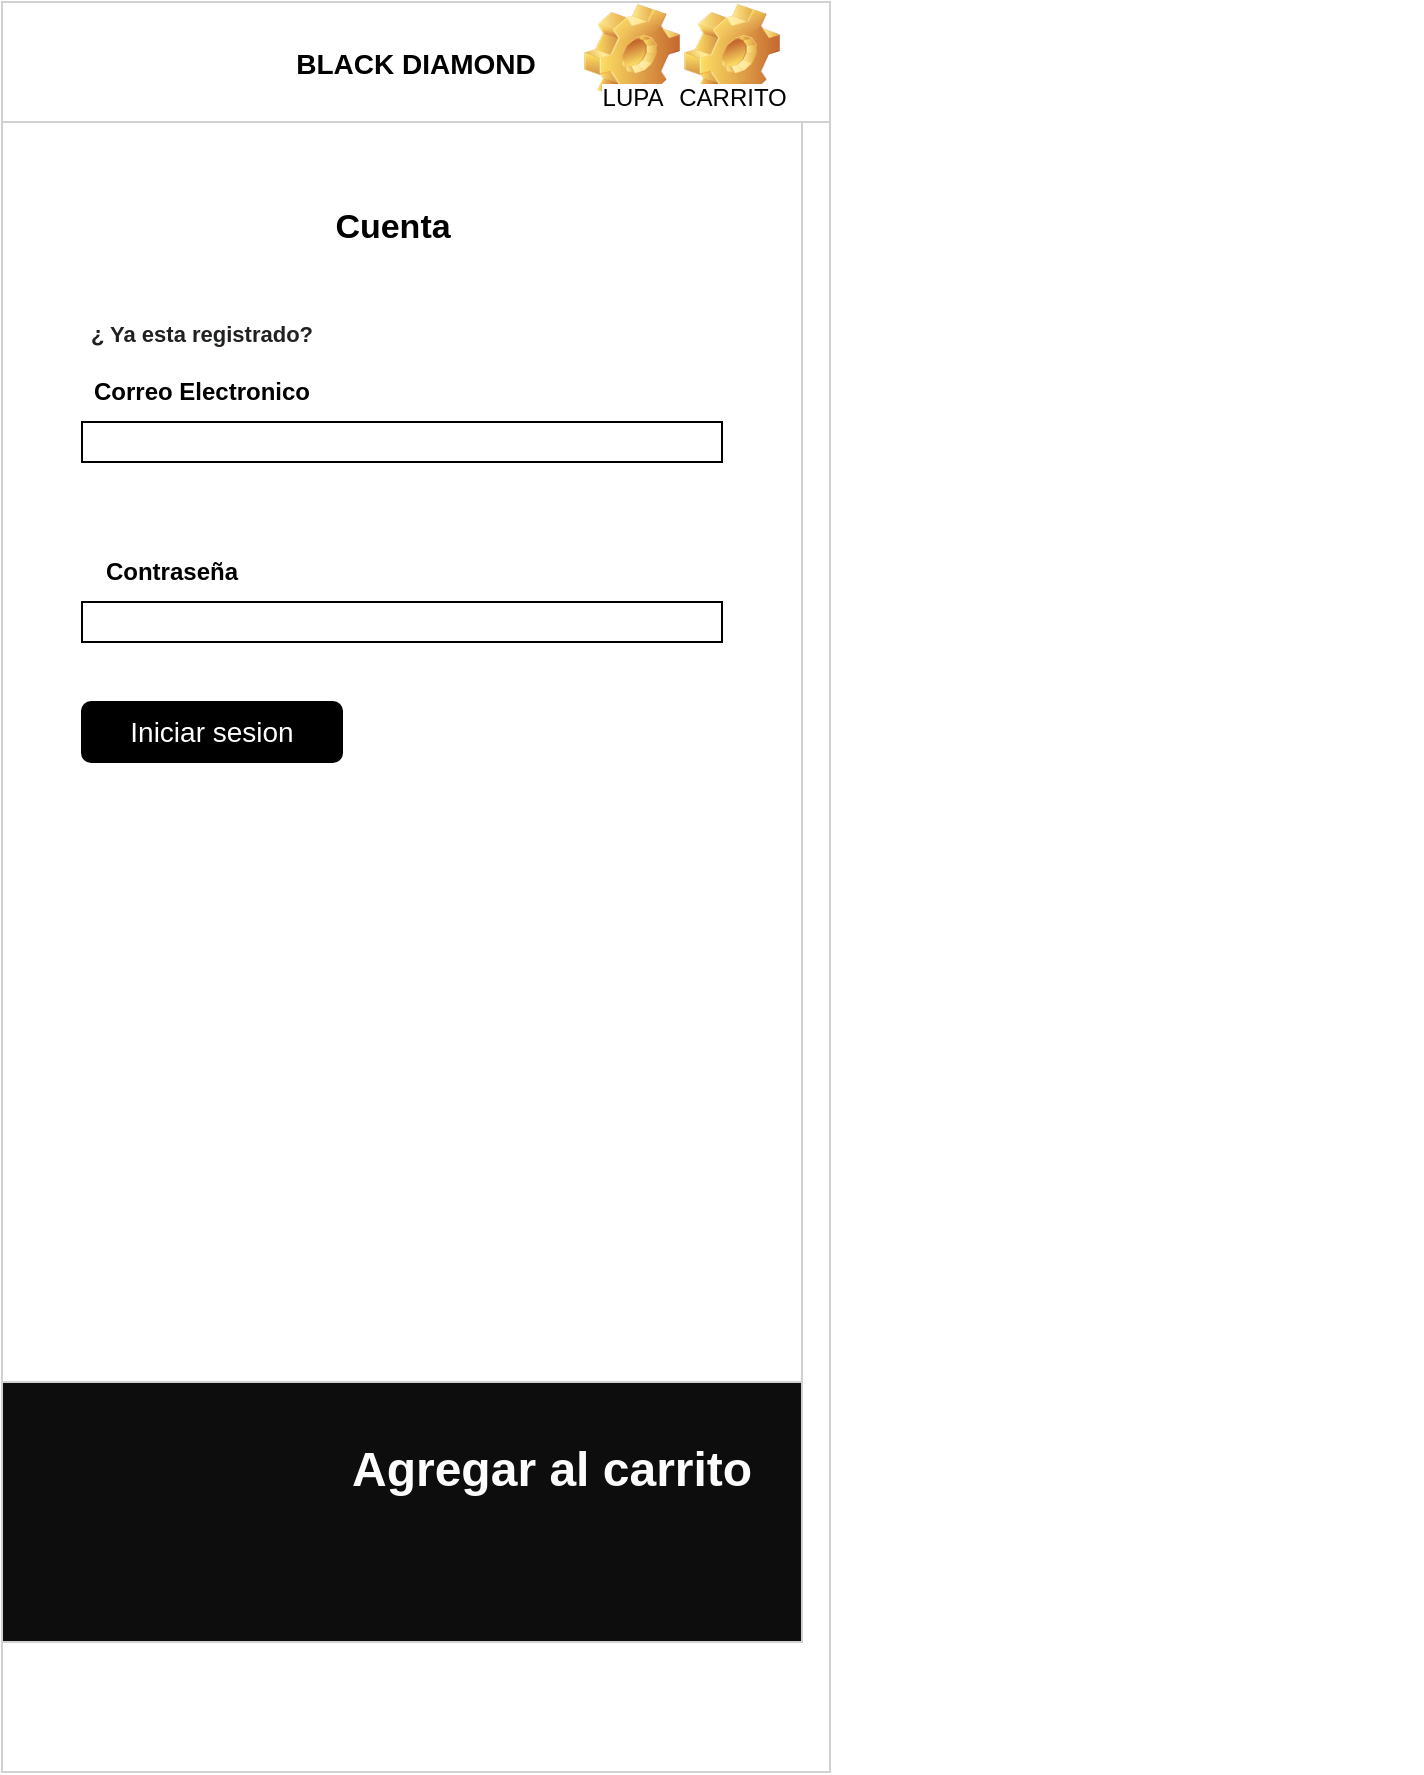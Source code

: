 <mxfile version="18.0.8" type="github">
  <diagram id="SKwebUCb6MB1lfp-s0nT" name="Page-1">
    <mxGraphModel dx="1477" dy="637" grid="1" gridSize="10" guides="1" tooltips="1" connect="1" arrows="1" fold="1" page="1" pageScale="1" pageWidth="827" pageHeight="1169" math="0" shadow="0">
      <root>
        <mxCell id="0" />
        <mxCell id="1" parent="0" />
        <mxCell id="mVdMI3znJ9PLGeQjxBNN-2" value="BLACK DIAMOND" style="swimlane;startSize=60;fontSize=14;strokeColor=#D1D1D1;" vertex="1" parent="1">
          <mxGeometry width="414" height="885" as="geometry">
            <mxRectangle width="130" height="23" as="alternateBounds" />
          </mxGeometry>
        </mxCell>
        <mxCell id="mVdMI3znJ9PLGeQjxBNN-3" value="" style="rounded=0;whiteSpace=wrap;html=1;fontSize=14;fontColor=#FFFFFF;fillColor=#0D0D0D;strokeColor=#D1D1D1;" vertex="1" parent="mVdMI3znJ9PLGeQjxBNN-2">
          <mxGeometry y="690" width="400" height="130" as="geometry" />
        </mxCell>
        <mxCell id="mVdMI3znJ9PLGeQjxBNN-4" value="" style="rounded=0;whiteSpace=wrap;html=1;fontSize=14;fontColor=#FFFFFF;strokeColor=#D1D1D1;fillColor=#FFFFFF;" vertex="1" parent="mVdMI3znJ9PLGeQjxBNN-2">
          <mxGeometry y="60" width="400" height="630" as="geometry" />
        </mxCell>
        <mxCell id="mVdMI3znJ9PLGeQjxBNN-5" value="LUPA" style="icon;html=1;image=img/clipart/Gear_128x128.png;arcSize=0;" vertex="1" parent="mVdMI3znJ9PLGeQjxBNN-2">
          <mxGeometry x="310" y="20" width="10" height="10" as="geometry" />
        </mxCell>
        <mxCell id="mVdMI3znJ9PLGeQjxBNN-6" value="CARRITO" style="icon;html=1;image=img/clipart/Gear_128x128.png;arcSize=0;" vertex="1" parent="mVdMI3znJ9PLGeQjxBNN-2">
          <mxGeometry x="360" y="20" width="10" height="10" as="geometry" />
        </mxCell>
        <mxCell id="mVdMI3znJ9PLGeQjxBNN-7" value="" style="rounded=0;whiteSpace=wrap;html=1;fontSize=17;" vertex="1" parent="mVdMI3znJ9PLGeQjxBNN-2">
          <mxGeometry x="40" y="210" width="320" height="20" as="geometry" />
        </mxCell>
        <mxCell id="mVdMI3znJ9PLGeQjxBNN-8" value="&lt;b style=&quot;color: rgb(32, 33, 34); font-family: sans-serif; text-align: start; background-color: rgb(255, 255, 255);&quot;&gt;&lt;font style=&quot;font-size: 11px;&quot;&gt;¿ Ya esta registrado?&lt;/font&gt;&lt;/b&gt;" style="text;html=1;strokeColor=none;fillColor=none;align=center;verticalAlign=middle;whiteSpace=wrap;rounded=0;fontSize=17;" vertex="1" parent="mVdMI3znJ9PLGeQjxBNN-2">
          <mxGeometry x="40" y="150" width="120" height="30" as="geometry" />
        </mxCell>
        <mxCell id="mVdMI3znJ9PLGeQjxBNN-9" value="&lt;b&gt;Correo Electronico&lt;/b&gt;" style="text;html=1;strokeColor=none;fillColor=none;align=center;verticalAlign=middle;whiteSpace=wrap;rounded=0;fontSize=12;" vertex="1" parent="mVdMI3znJ9PLGeQjxBNN-2">
          <mxGeometry x="40" y="180" width="120" height="30" as="geometry" />
        </mxCell>
        <mxCell id="mVdMI3znJ9PLGeQjxBNN-10" value="" style="rounded=0;whiteSpace=wrap;html=1;fontSize=17;" vertex="1" parent="mVdMI3znJ9PLGeQjxBNN-2">
          <mxGeometry x="40" y="300" width="320" height="20" as="geometry" />
        </mxCell>
        <mxCell id="mVdMI3znJ9PLGeQjxBNN-11" value="&lt;b&gt;Contraseña&lt;/b&gt;" style="text;html=1;strokeColor=none;fillColor=none;align=center;verticalAlign=middle;whiteSpace=wrap;rounded=0;fontSize=12;" vertex="1" parent="mVdMI3znJ9PLGeQjxBNN-2">
          <mxGeometry x="50" y="270" width="70" height="30" as="geometry" />
        </mxCell>
        <mxCell id="mVdMI3znJ9PLGeQjxBNN-12" value="" style="rounded=1;whiteSpace=wrap;html=1;fontSize=11;fillColor=#000000;" vertex="1" parent="mVdMI3znJ9PLGeQjxBNN-2">
          <mxGeometry x="40" y="350" width="130" height="30" as="geometry" />
        </mxCell>
        <mxCell id="mVdMI3znJ9PLGeQjxBNN-13" value="&lt;font style=&quot;font-size: 14px;&quot; color=&quot;#ffffff&quot;&gt;Iniciar sesion&lt;/font&gt;" style="text;html=1;strokeColor=none;fillColor=none;align=center;verticalAlign=middle;whiteSpace=wrap;rounded=0;fontSize=11;" vertex="1" parent="mVdMI3znJ9PLGeQjxBNN-2">
          <mxGeometry x="55" y="350" width="100" height="30" as="geometry" />
        </mxCell>
        <mxCell id="mVdMI3znJ9PLGeQjxBNN-14" value="&lt;font style=&quot;font-size: 17px;&quot;&gt;Cuenta&lt;/font&gt;" style="text;strokeColor=none;fillColor=none;html=1;fontSize=24;fontStyle=1;verticalAlign=middle;align=center;" vertex="1" parent="mVdMI3znJ9PLGeQjxBNN-2">
          <mxGeometry x="150" y="90" width="90" height="40" as="geometry" />
        </mxCell>
        <mxCell id="mVdMI3znJ9PLGeQjxBNN-17" value="" style="shape=image;html=1;verticalAlign=top;verticalLabelPosition=bottom;labelBackgroundColor=#ffffff;imageAspect=0;aspect=fixed;image=https://cdn4.iconfinder.com/data/icons/essential-app-2/16/burger-menu-more-panel-128.png;fontSize=29;fontColor=#FCFCFC;strokeColor=#D1D1D1;fillColor=#0D0D0D;" vertex="1" parent="mVdMI3znJ9PLGeQjxBNN-2">
          <mxGeometry x="12" y="20" width="28" height="28" as="geometry" />
        </mxCell>
        <mxCell id="mVdMI3znJ9PLGeQjxBNN-16" value="&lt;font style=&quot;font-size: 24px;&quot; color=&quot;#fcfcfc&quot;&gt;&lt;font face=&quot;sans-serif&quot;&gt;&lt;b&gt;Agregar al carrito&lt;/b&gt;&lt;/font&gt;&lt;/font&gt;" style="text;html=1;strokeColor=none;fillColor=none;spacing=5;spacingTop=-20;whiteSpace=wrap;overflow=hidden;rounded=0;fontSize=14;fontColor=#FFFFFF;" vertex="1" parent="mVdMI3znJ9PLGeQjxBNN-2">
          <mxGeometry x="170" y="730" width="220" height="30" as="geometry" />
        </mxCell>
        <mxCell id="mVdMI3znJ9PLGeQjxBNN-15" value="&lt;h1&gt;Servicio al cliente&lt;/h1&gt;&lt;p&gt;Lorem ipsum dolor sit amet, consectetur adipisicing elit, sed do eiusmod tempor incididunt ut labore et dolore magna aliqua.&lt;/p&gt;" style="text;html=1;strokeColor=none;fillColor=none;spacing=5;spacingTop=-20;whiteSpace=wrap;overflow=hidden;rounded=0;fontSize=14;fontColor=#FFFFFF;" vertex="1" parent="1">
          <mxGeometry x="460" y="425" width="250" height="185" as="geometry" />
        </mxCell>
      </root>
    </mxGraphModel>
  </diagram>
</mxfile>
